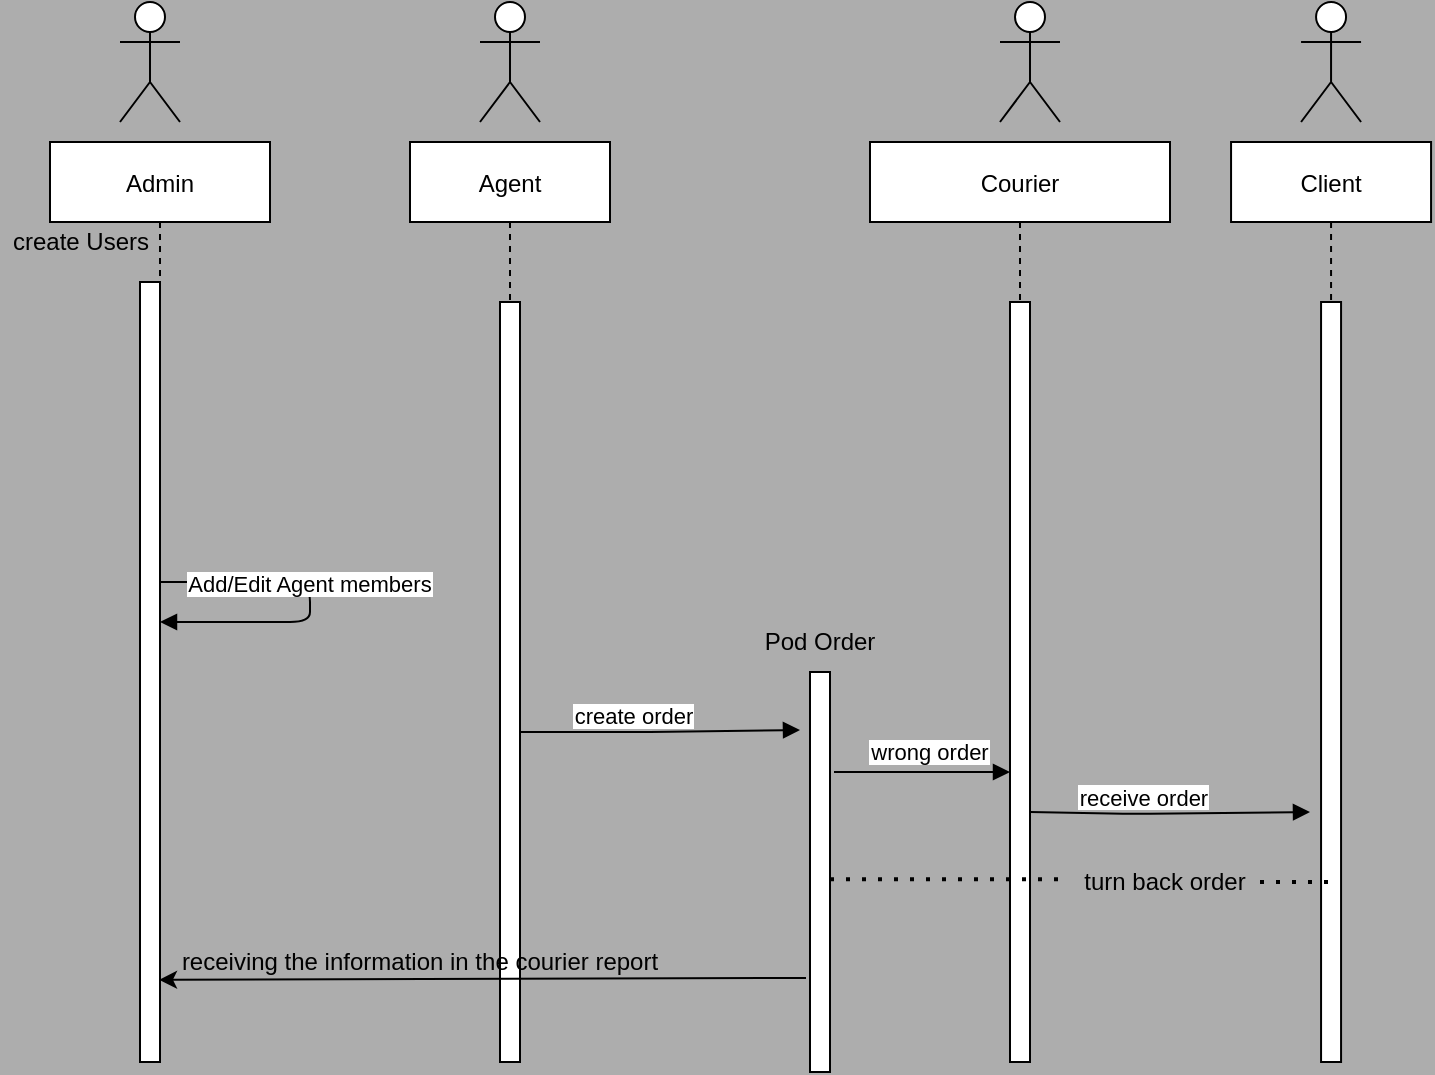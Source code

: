 <mxfile version="20.0.1" type="device"><diagram id="xTdIbQq8GYcbH4HiY5tc" name="Page-1"><mxGraphModel dx="1102" dy="591" grid="1" gridSize="10" guides="1" tooltips="1" connect="1" arrows="1" fold="1" page="1" pageScale="1" pageWidth="850" pageHeight="1100" background="#ADADAD" math="0" shadow="0"><root><mxCell id="0"/><mxCell id="1" parent="0"/><mxCell id="4C4yXW5E37UOxCS4V0Wm-24" value="Admin" style="shape=umlLifeline;perimeter=lifelinePerimeter;container=1;collapsible=0;recursiveResize=0;rounded=0;shadow=0;strokeWidth=1;" vertex="1" parent="1"><mxGeometry x="130" y="95" width="110" height="460" as="geometry"/></mxCell><mxCell id="4C4yXW5E37UOxCS4V0Wm-25" value="" style="points=[];perimeter=orthogonalPerimeter;rounded=0;shadow=0;strokeWidth=1;" vertex="1" parent="4C4yXW5E37UOxCS4V0Wm-24"><mxGeometry x="45" y="70" width="10" height="390" as="geometry"/></mxCell><mxCell id="4C4yXW5E37UOxCS4V0Wm-26" value="create Users" style="text;html=1;align=center;verticalAlign=middle;resizable=0;points=[];autosize=1;strokeColor=none;fillColor=none;" vertex="1" parent="4C4yXW5E37UOxCS4V0Wm-24"><mxGeometry x="-25" y="40" width="80" height="20" as="geometry"/></mxCell><mxCell id="4C4yXW5E37UOxCS4V0Wm-27" value="Agent" style="shape=umlLifeline;perimeter=lifelinePerimeter;container=1;collapsible=0;recursiveResize=0;rounded=0;shadow=0;strokeWidth=1;" vertex="1" parent="1"><mxGeometry x="310" y="95" width="100" height="460" as="geometry"/></mxCell><mxCell id="4C4yXW5E37UOxCS4V0Wm-28" value="" style="points=[];perimeter=orthogonalPerimeter;rounded=0;shadow=0;strokeWidth=1;" vertex="1" parent="4C4yXW5E37UOxCS4V0Wm-27"><mxGeometry x="45" y="80" width="10" height="380" as="geometry"/></mxCell><mxCell id="4C4yXW5E37UOxCS4V0Wm-31" value="Courier" style="shape=umlLifeline;perimeter=lifelinePerimeter;container=1;collapsible=0;recursiveResize=0;rounded=0;shadow=0;strokeWidth=1;" vertex="1" parent="1"><mxGeometry x="540" y="95" width="150" height="460" as="geometry"/></mxCell><mxCell id="4C4yXW5E37UOxCS4V0Wm-32" value="" style="points=[];perimeter=orthogonalPerimeter;rounded=0;shadow=0;strokeWidth=1;" vertex="1" parent="4C4yXW5E37UOxCS4V0Wm-31"><mxGeometry x="70" y="80" width="10" height="380" as="geometry"/></mxCell><mxCell id="4C4yXW5E37UOxCS4V0Wm-57" value="turn back order" style="text;html=1;strokeColor=none;fillColor=none;align=center;verticalAlign=middle;whiteSpace=wrap;rounded=0;" vertex="1" parent="4C4yXW5E37UOxCS4V0Wm-31"><mxGeometry x="100" y="355" width="95" height="30" as="geometry"/></mxCell><mxCell id="4C4yXW5E37UOxCS4V0Wm-59" value="wrong order" style="verticalAlign=bottom;endArrow=block;shadow=0;strokeWidth=1;entryX=-0.5;entryY=0.145;entryDx=0;entryDy=0;entryPerimeter=0;exitX=1.2;exitY=0.25;exitDx=0;exitDy=0;exitPerimeter=0;" edge="1" parent="4C4yXW5E37UOxCS4V0Wm-31" source="4C4yXW5E37UOxCS4V0Wm-45"><mxGeometry x="0.091" y="1" relative="1" as="geometry"><mxPoint x="-70" y="316" as="sourcePoint"/><mxPoint x="70" y="315" as="targetPoint"/><Array as="points"/><mxPoint as="offset"/></mxGeometry></mxCell><mxCell id="4C4yXW5E37UOxCS4V0Wm-60" value="&lt;br&gt;" style="edgeLabel;html=1;align=center;verticalAlign=middle;resizable=0;points=[];" vertex="1" connectable="0" parent="4C4yXW5E37UOxCS4V0Wm-59"><mxGeometry x="0.05" y="-4" relative="1" as="geometry"><mxPoint as="offset"/></mxGeometry></mxCell><mxCell id="4C4yXW5E37UOxCS4V0Wm-33" value="" style="shape=umlActor;verticalLabelPosition=bottom;verticalAlign=top;html=1;outlineConnect=0;" vertex="1" parent="1"><mxGeometry x="165" y="25" width="30" height="60" as="geometry"/></mxCell><mxCell id="4C4yXW5E37UOxCS4V0Wm-34" value="" style="shape=umlActor;verticalLabelPosition=bottom;verticalAlign=top;html=1;outlineConnect=0;" vertex="1" parent="1"><mxGeometry x="345" y="25" width="30" height="60" as="geometry"/></mxCell><mxCell id="4C4yXW5E37UOxCS4V0Wm-35" value="" style="shape=umlActor;verticalLabelPosition=bottom;verticalAlign=top;html=1;outlineConnect=0;" vertex="1" parent="1"><mxGeometry x="605" y="25" width="30" height="60" as="geometry"/></mxCell><mxCell id="4C4yXW5E37UOxCS4V0Wm-36" value="Add/Edit Agent members" style="verticalAlign=bottom;endArrow=block;shadow=0;strokeWidth=1;" edge="1" parent="1" source="4C4yXW5E37UOxCS4V0Wm-24" target="4C4yXW5E37UOxCS4V0Wm-24"><mxGeometry relative="1" as="geometry"><mxPoint x="185" y="190.06" as="sourcePoint"/><mxPoint x="345" y="190" as="targetPoint"/></mxGeometry></mxCell><mxCell id="4C4yXW5E37UOxCS4V0Wm-45" value="" style="points=[];perimeter=orthogonalPerimeter;rounded=0;shadow=0;strokeWidth=1;" vertex="1" parent="1"><mxGeometry x="510" y="360" width="10" height="200" as="geometry"/></mxCell><mxCell id="4C4yXW5E37UOxCS4V0Wm-46" value="Pod Order" style="text;html=1;strokeColor=none;fillColor=none;align=center;verticalAlign=middle;whiteSpace=wrap;rounded=0;" vertex="1" parent="1"><mxGeometry x="485" y="330" width="60" height="30" as="geometry"/></mxCell><mxCell id="4C4yXW5E37UOxCS4V0Wm-47" value="Client" style="shape=umlLifeline;perimeter=lifelinePerimeter;container=1;collapsible=0;recursiveResize=0;rounded=0;shadow=0;strokeWidth=1;" vertex="1" parent="1"><mxGeometry x="720.53" y="95" width="100" height="460" as="geometry"/></mxCell><mxCell id="4C4yXW5E37UOxCS4V0Wm-48" value="" style="points=[];perimeter=orthogonalPerimeter;rounded=0;shadow=0;strokeWidth=1;" vertex="1" parent="4C4yXW5E37UOxCS4V0Wm-47"><mxGeometry x="45" y="80" width="10" height="380" as="geometry"/></mxCell><mxCell id="4C4yXW5E37UOxCS4V0Wm-54" value="receive order" style="verticalAlign=bottom;endArrow=block;shadow=0;strokeWidth=1;" edge="1" parent="4C4yXW5E37UOxCS4V0Wm-47"><mxGeometry x="-0.201" y="-1" relative="1" as="geometry"><mxPoint x="-100.53" y="335" as="sourcePoint"/><mxPoint x="39.47" y="335" as="targetPoint"/><Array as="points"><mxPoint x="-50.53" y="336"/></Array><mxPoint x="1" as="offset"/></mxGeometry></mxCell><mxCell id="4C4yXW5E37UOxCS4V0Wm-55" value="&lt;br&gt;" style="edgeLabel;html=1;align=center;verticalAlign=middle;resizable=0;points=[];" vertex="1" connectable="0" parent="4C4yXW5E37UOxCS4V0Wm-54"><mxGeometry x="0.05" y="-4" relative="1" as="geometry"><mxPoint as="offset"/></mxGeometry></mxCell><mxCell id="4C4yXW5E37UOxCS4V0Wm-49" value="" style="shape=umlActor;verticalLabelPosition=bottom;verticalAlign=top;html=1;outlineConnect=0;" vertex="1" parent="1"><mxGeometry x="755.53" y="25" width="30" height="60" as="geometry"/></mxCell><mxCell id="4C4yXW5E37UOxCS4V0Wm-50" value="&lt;br&gt;" style="edgeLabel;html=1;align=center;verticalAlign=middle;resizable=0;points=[];" vertex="1" connectable="0" parent="1"><mxGeometry x="720.879" y="219.115" as="geometry"/></mxCell><mxCell id="4C4yXW5E37UOxCS4V0Wm-51" value="&lt;br&gt;" style="edgeLabel;html=1;align=center;verticalAlign=middle;resizable=0;points=[];" vertex="1" connectable="0" parent="1"><mxGeometry x="710.003" y="284.69" as="geometry"/></mxCell><mxCell id="4C4yXW5E37UOxCS4V0Wm-29" value="create order" style="verticalAlign=bottom;endArrow=block;shadow=0;strokeWidth=1;entryX=-0.5;entryY=0.145;entryDx=0;entryDy=0;entryPerimeter=0;" edge="1" parent="1" target="4C4yXW5E37UOxCS4V0Wm-45" source="4C4yXW5E37UOxCS4V0Wm-28"><mxGeometry x="-0.201" y="-1" relative="1" as="geometry"><mxPoint x="365" y="490" as="sourcePoint"/><mxPoint x="540" y="495" as="targetPoint"/><Array as="points"><mxPoint x="430" y="390"/></Array><mxPoint x="1" as="offset"/></mxGeometry></mxCell><mxCell id="4C4yXW5E37UOxCS4V0Wm-30" value="&lt;br&gt;" style="edgeLabel;html=1;align=center;verticalAlign=middle;resizable=0;points=[];" vertex="1" connectable="0" parent="4C4yXW5E37UOxCS4V0Wm-29"><mxGeometry x="0.05" y="-4" relative="1" as="geometry"><mxPoint as="offset"/></mxGeometry></mxCell><mxCell id="4C4yXW5E37UOxCS4V0Wm-56" value="" style="endArrow=none;dashed=1;html=1;dashPattern=1 3;strokeWidth=2;rounded=0;startArrow=none;" edge="1" parent="1" source="4C4yXW5E37UOxCS4V0Wm-57" target="4C4yXW5E37UOxCS4V0Wm-47"><mxGeometry width="50" height="50" relative="1" as="geometry"><mxPoint x="600" y="340" as="sourcePoint"/><mxPoint x="650" y="290" as="targetPoint"/></mxGeometry></mxCell><mxCell id="4C4yXW5E37UOxCS4V0Wm-58" value="" style="endArrow=none;dashed=1;html=1;dashPattern=1 3;strokeWidth=2;rounded=0;" edge="1" parent="1" source="4C4yXW5E37UOxCS4V0Wm-45" target="4C4yXW5E37UOxCS4V0Wm-57"><mxGeometry width="50" height="50" relative="1" as="geometry"><mxPoint x="560" y="460" as="sourcePoint"/><mxPoint x="770.03" y="460" as="targetPoint"/></mxGeometry></mxCell><mxCell id="4C4yXW5E37UOxCS4V0Wm-61" value="" style="endArrow=classic;html=1;rounded=0;exitX=-0.2;exitY=0.765;exitDx=0;exitDy=0;exitPerimeter=0;" edge="1" parent="1" source="4C4yXW5E37UOxCS4V0Wm-45"><mxGeometry width="50" height="50" relative="1" as="geometry"><mxPoint x="611" y="513.9" as="sourcePoint"/><mxPoint x="184.5" y="513.9" as="targetPoint"/></mxGeometry></mxCell><mxCell id="4C4yXW5E37UOxCS4V0Wm-62" value="receiving the information in the courier report" style="text;html=1;strokeColor=none;fillColor=none;align=center;verticalAlign=middle;whiteSpace=wrap;rounded=0;" vertex="1" parent="1"><mxGeometry x="180" y="490" width="270" height="30" as="geometry"/></mxCell></root></mxGraphModel></diagram></mxfile>
